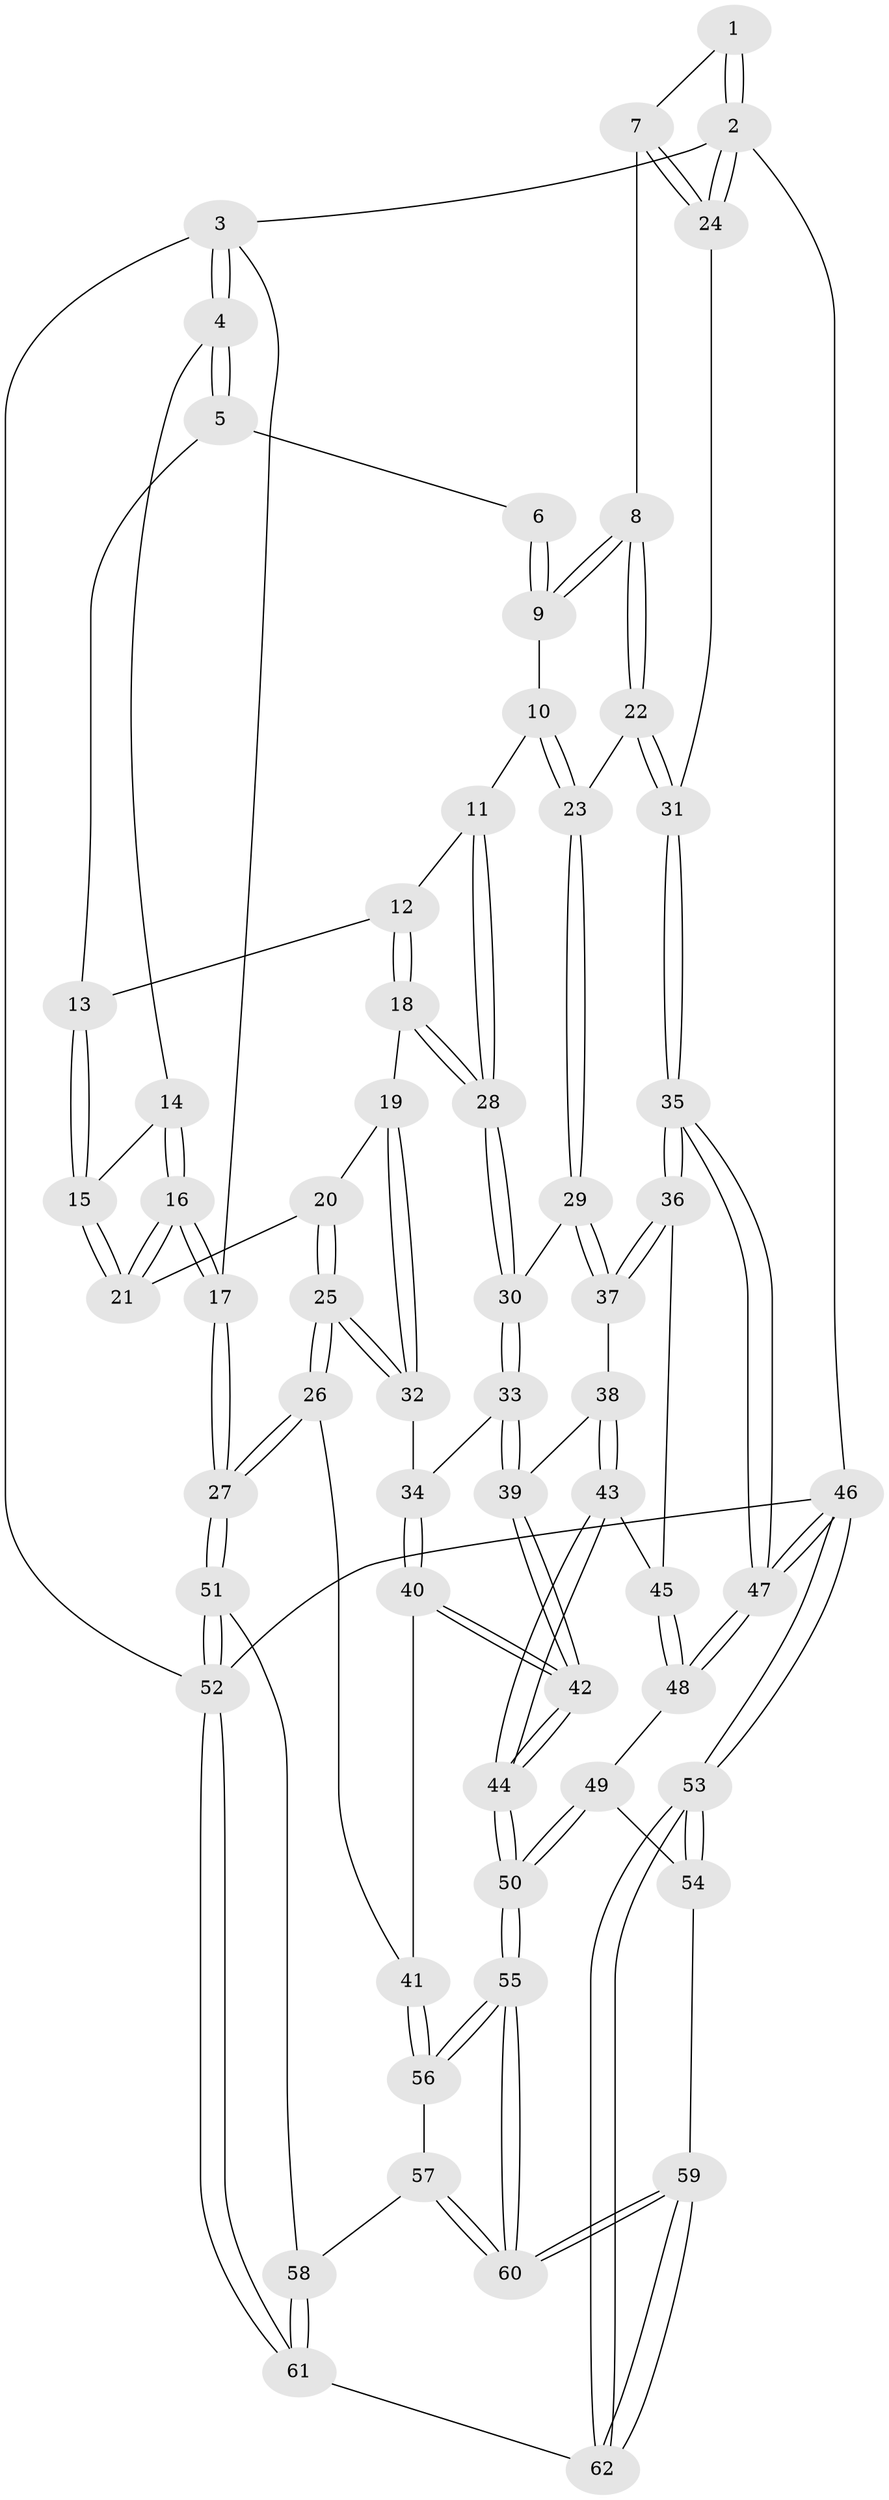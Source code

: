 // coarse degree distribution, {3: 0.14285714285714285, 5: 0.2571428571428571, 4: 0.5142857142857142, 6: 0.08571428571428572}
// Generated by graph-tools (version 1.1) at 2025/42/03/06/25 10:42:29]
// undirected, 62 vertices, 152 edges
graph export_dot {
graph [start="1"]
  node [color=gray90,style=filled];
  1 [pos="+0.8362192048821219+0"];
  2 [pos="+1+0"];
  3 [pos="+0+0"];
  4 [pos="+0+0"];
  5 [pos="+0.4088582255117134+0"];
  6 [pos="+0.5882559867066619+0"];
  7 [pos="+0.783144305756389+0.15235733460475176"];
  8 [pos="+0.7694247638623016+0.17962122425352783"];
  9 [pos="+0.6268084370005788+0.1731437928850044"];
  10 [pos="+0.5863555309110134+0.1939002567738937"];
  11 [pos="+0.5459778564630341+0.20410586686470075"];
  12 [pos="+0.4082624206236505+0.0626523497204769"];
  13 [pos="+0.4014697553356747+0"];
  14 [pos="+0.022332831452513916+0"];
  15 [pos="+0.16311537993504463+0.15338108388538296"];
  16 [pos="+0.06812086632958866+0.28332207183470626"];
  17 [pos="+0+0.5078409300518499"];
  18 [pos="+0.3242757578175388+0.22471188309031823"];
  19 [pos="+0.3235991068120871+0.2254161327674164"];
  20 [pos="+0.21797811210322782+0.2071419825079861"];
  21 [pos="+0.17185091486033677+0.18556074636066938"];
  22 [pos="+0.7894648556682407+0.32366143306211625"];
  23 [pos="+0.710673082362949+0.36779405645163116"];
  24 [pos="+1+0.2240902472461385"];
  25 [pos="+0.1518527873025842+0.4636316347437731"];
  26 [pos="+0+0.561914862656604"];
  27 [pos="+0+0.5570807279198475"];
  28 [pos="+0.522785650009396+0.2980815074985355"];
  29 [pos="+0.6599241532260061+0.40763903301754734"];
  30 [pos="+0.5349517415198519+0.40545573724377065"];
  31 [pos="+1+0.4565228603782229"];
  32 [pos="+0.3168593797046585+0.3967070535516575"];
  33 [pos="+0.5000841699662278+0.4335296103644801"];
  34 [pos="+0.41834631947341555+0.4391586873407167"];
  35 [pos="+1+0.4941524417208476"];
  36 [pos="+0.9943263049489632+0.5188142880558664"];
  37 [pos="+0.6931327294544776+0.49668153972119755"];
  38 [pos="+0.70046255541131+0.6164322590183869"];
  39 [pos="+0.5322130987490996+0.5725889287862483"];
  40 [pos="+0.34945157006845295+0.6643460856575475"];
  41 [pos="+0+0.5639654095058054"];
  42 [pos="+0.44745389733285684+0.7626621262088323"];
  43 [pos="+0.7098121024012268+0.6315760283975467"];
  44 [pos="+0.4566607966989484+0.789156902170354"];
  45 [pos="+0.7275036191942018+0.6426414270460102"];
  46 [pos="+1+1"];
  47 [pos="+1+0.9773752014800198"];
  48 [pos="+0.7536439559211643+0.7375515487268276"];
  49 [pos="+0.6802829778240436+0.8181267126661904"];
  50 [pos="+0.4587136036065835+0.8260855105646373"];
  51 [pos="+0+0.5929999147819224"];
  52 [pos="+0+1"];
  53 [pos="+1+1"];
  54 [pos="+0.7114226374158411+0.8793996424346386"];
  55 [pos="+0.45122901489671746+0.84590682411816"];
  56 [pos="+0.1715507028108455+0.8185424553443431"];
  57 [pos="+0.1676979872296256+0.9181366375605229"];
  58 [pos="+0.11450564173926933+1"];
  59 [pos="+0.465881634037877+1"];
  60 [pos="+0.4489005702657665+0.9981491087796448"];
  61 [pos="+0+1"];
  62 [pos="+0.4676156619693843+1"];
  1 -- 2;
  1 -- 2;
  1 -- 7;
  2 -- 3;
  2 -- 24;
  2 -- 24;
  2 -- 46;
  3 -- 4;
  3 -- 4;
  3 -- 17;
  3 -- 52;
  4 -- 5;
  4 -- 5;
  4 -- 14;
  5 -- 6;
  5 -- 13;
  6 -- 9;
  6 -- 9;
  7 -- 8;
  7 -- 24;
  7 -- 24;
  8 -- 9;
  8 -- 9;
  8 -- 22;
  8 -- 22;
  9 -- 10;
  10 -- 11;
  10 -- 23;
  10 -- 23;
  11 -- 12;
  11 -- 28;
  11 -- 28;
  12 -- 13;
  12 -- 18;
  12 -- 18;
  13 -- 15;
  13 -- 15;
  14 -- 15;
  14 -- 16;
  14 -- 16;
  15 -- 21;
  15 -- 21;
  16 -- 17;
  16 -- 17;
  16 -- 21;
  16 -- 21;
  17 -- 27;
  17 -- 27;
  18 -- 19;
  18 -- 28;
  18 -- 28;
  19 -- 20;
  19 -- 32;
  19 -- 32;
  20 -- 21;
  20 -- 25;
  20 -- 25;
  22 -- 23;
  22 -- 31;
  22 -- 31;
  23 -- 29;
  23 -- 29;
  24 -- 31;
  25 -- 26;
  25 -- 26;
  25 -- 32;
  25 -- 32;
  26 -- 27;
  26 -- 27;
  26 -- 41;
  27 -- 51;
  27 -- 51;
  28 -- 30;
  28 -- 30;
  29 -- 30;
  29 -- 37;
  29 -- 37;
  30 -- 33;
  30 -- 33;
  31 -- 35;
  31 -- 35;
  32 -- 34;
  33 -- 34;
  33 -- 39;
  33 -- 39;
  34 -- 40;
  34 -- 40;
  35 -- 36;
  35 -- 36;
  35 -- 47;
  35 -- 47;
  36 -- 37;
  36 -- 37;
  36 -- 45;
  37 -- 38;
  38 -- 39;
  38 -- 43;
  38 -- 43;
  39 -- 42;
  39 -- 42;
  40 -- 41;
  40 -- 42;
  40 -- 42;
  41 -- 56;
  41 -- 56;
  42 -- 44;
  42 -- 44;
  43 -- 44;
  43 -- 44;
  43 -- 45;
  44 -- 50;
  44 -- 50;
  45 -- 48;
  45 -- 48;
  46 -- 47;
  46 -- 47;
  46 -- 53;
  46 -- 53;
  46 -- 52;
  47 -- 48;
  47 -- 48;
  48 -- 49;
  49 -- 50;
  49 -- 50;
  49 -- 54;
  50 -- 55;
  50 -- 55;
  51 -- 52;
  51 -- 52;
  51 -- 58;
  52 -- 61;
  52 -- 61;
  53 -- 54;
  53 -- 54;
  53 -- 62;
  53 -- 62;
  54 -- 59;
  55 -- 56;
  55 -- 56;
  55 -- 60;
  55 -- 60;
  56 -- 57;
  57 -- 58;
  57 -- 60;
  57 -- 60;
  58 -- 61;
  58 -- 61;
  59 -- 60;
  59 -- 60;
  59 -- 62;
  59 -- 62;
  61 -- 62;
}
